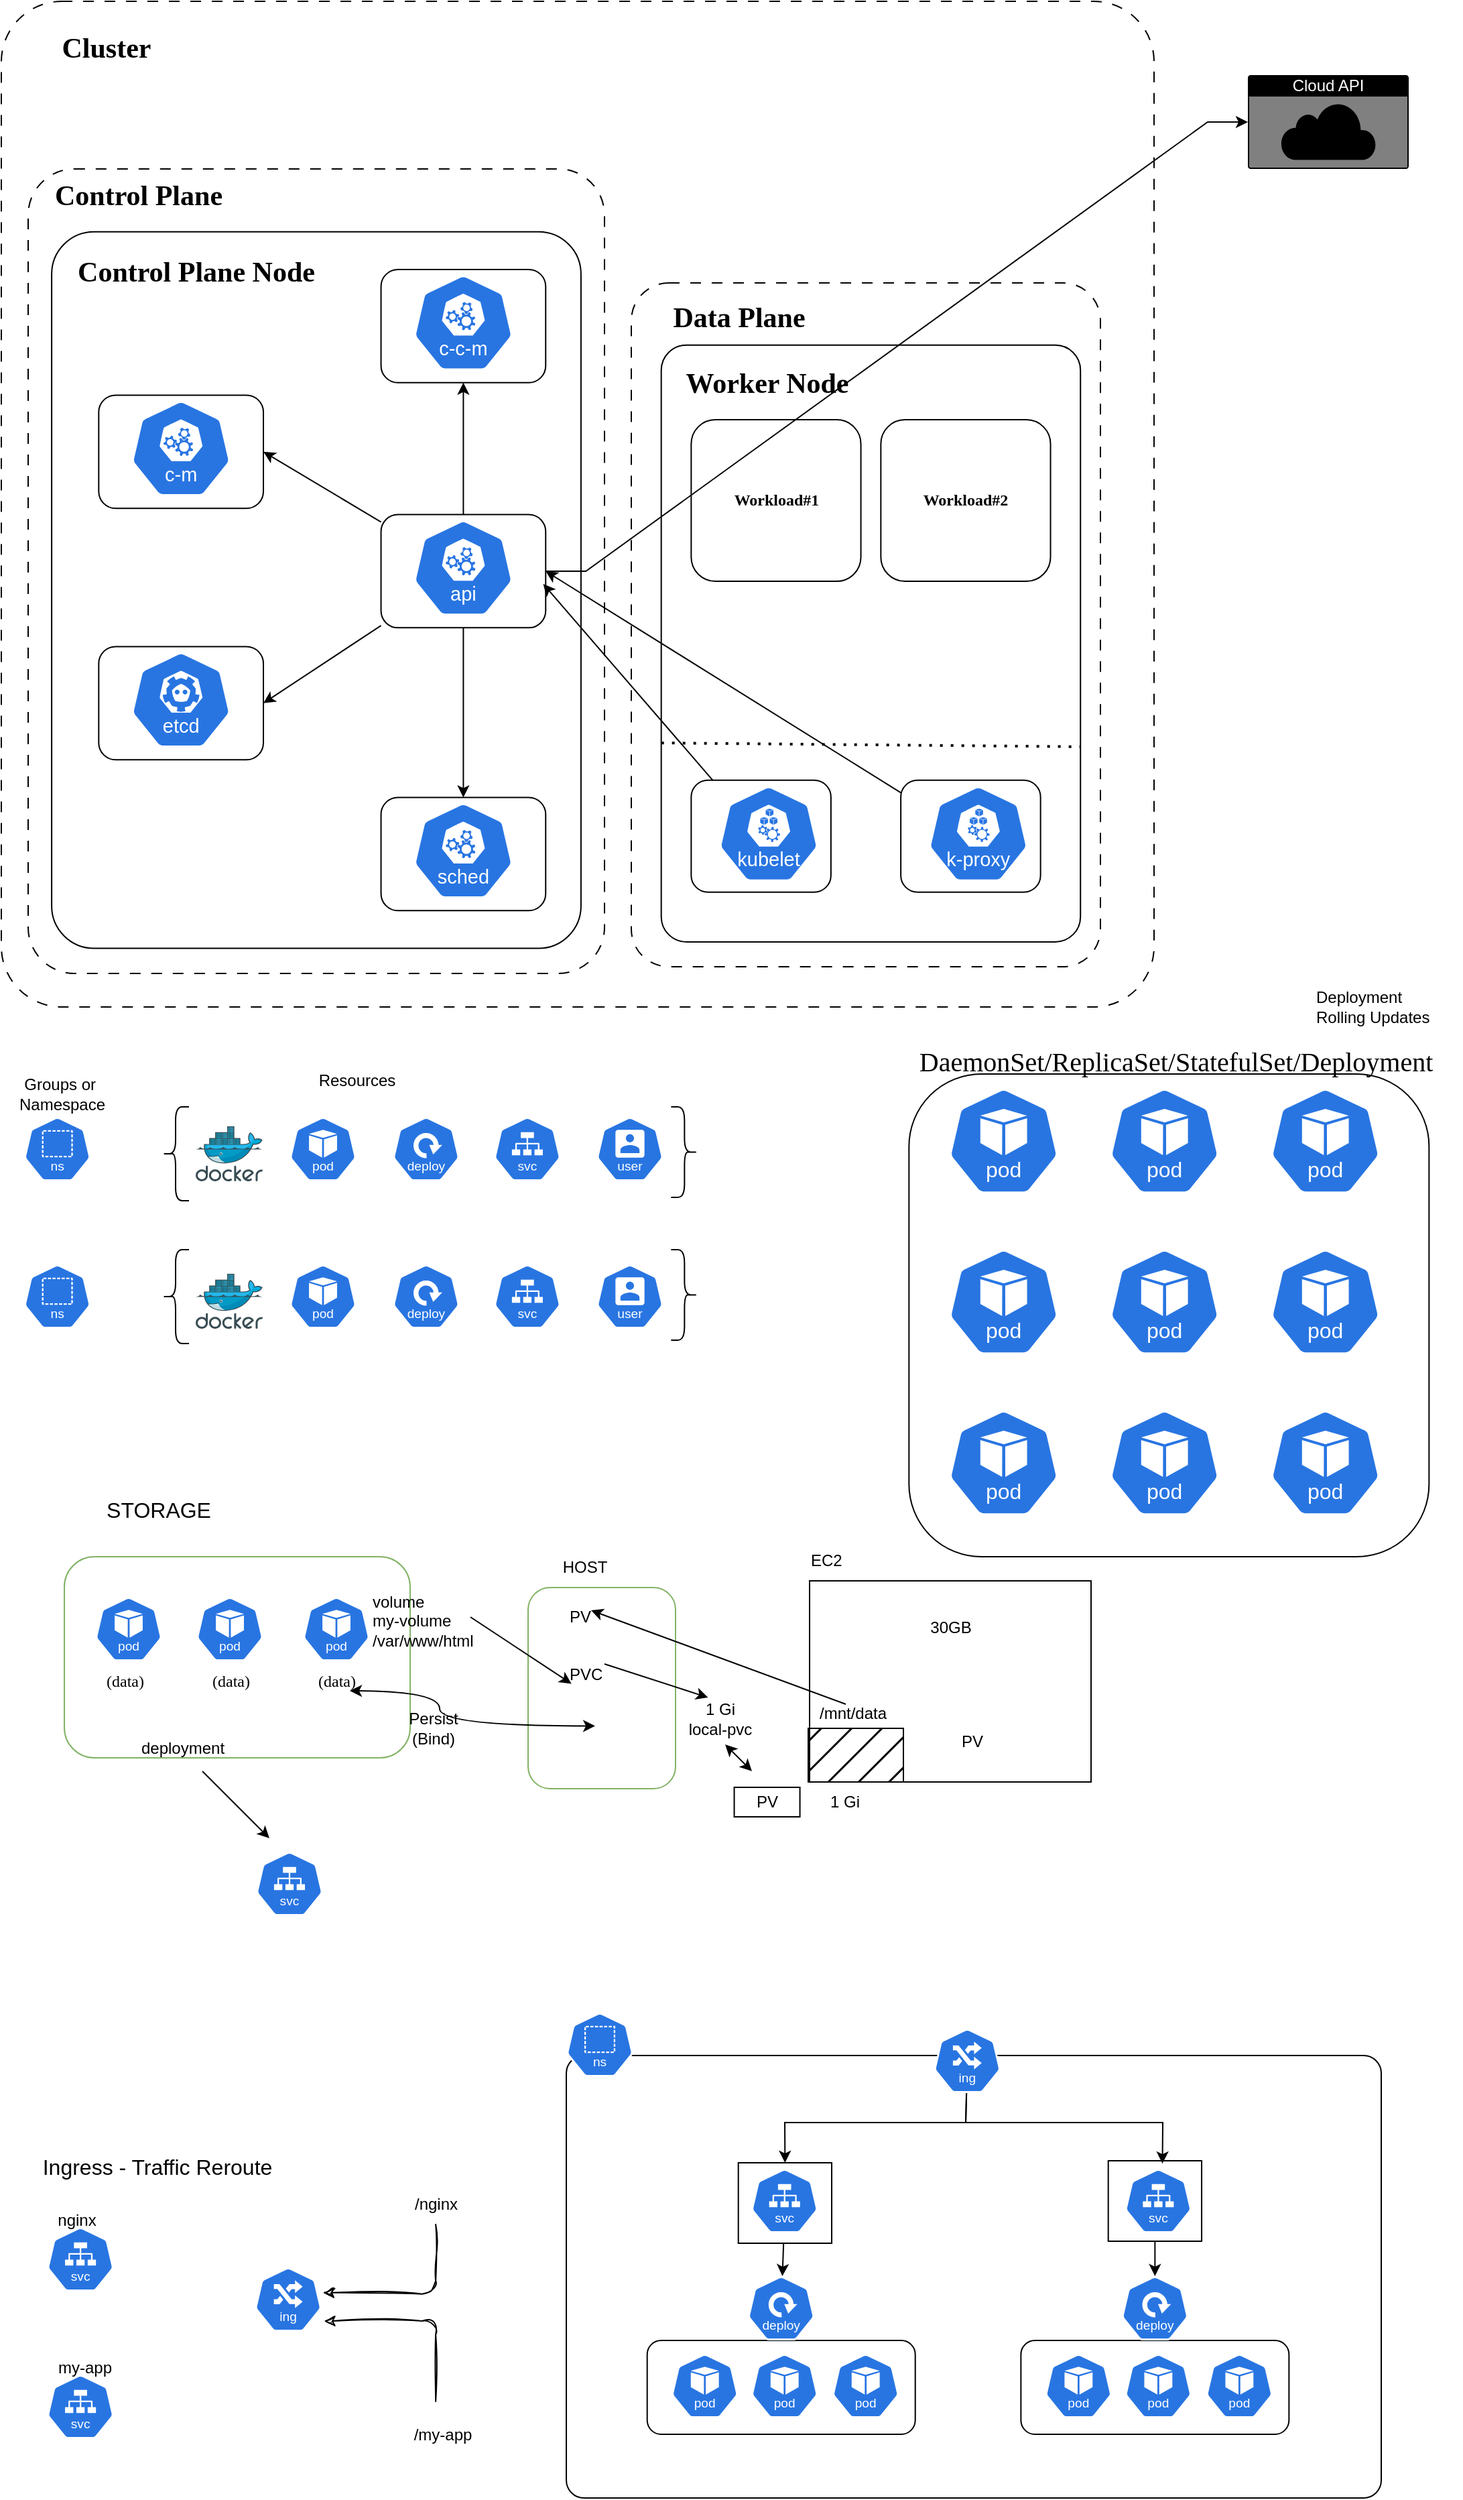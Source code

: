 <mxfile version="27.2.0">
  <diagram id="0InjhLnmFeNZufS4UHry" name="k8s Architecture">
    <mxGraphModel dx="1426" dy="759" grid="1" gridSize="10" guides="1" tooltips="1" connect="1" arrows="1" fold="1" page="1" pageScale="1" pageWidth="1100" pageHeight="850" math="0" shadow="0">
      <root>
        <mxCell id="0" />
        <mxCell id="1" parent="0" />
        <mxCell id="144" value="" style="rounded=1;whiteSpace=wrap;html=1;arcSize=4;" parent="1" vertex="1">
          <mxGeometry x="431.51" y="1542" width="608" height="330" as="geometry" />
        </mxCell>
        <mxCell id="146" value="" style="rounded=0;whiteSpace=wrap;html=1;" parent="1" vertex="1">
          <mxGeometry x="835.85" y="1620.5" width="69.66" height="60" as="geometry" />
        </mxCell>
        <mxCell id="150" style="edgeStyle=none;html=1;" parent="1" source="145" target="134" edge="1">
          <mxGeometry relative="1" as="geometry" />
        </mxCell>
        <mxCell id="145" value="" style="rounded=0;whiteSpace=wrap;html=1;" parent="1" vertex="1">
          <mxGeometry x="559.85" y="1622" width="69.66" height="60" as="geometry" />
        </mxCell>
        <mxCell id="87" value="" style="rounded=1;whiteSpace=wrap;html=1;fillColor=none;strokeColor=#82b366;" parent="1" vertex="1">
          <mxGeometry x="57" y="1170" width="258" height="150" as="geometry" />
        </mxCell>
        <mxCell id="62" value="" style="rounded=1;whiteSpace=wrap;html=1;" parent="1" vertex="1">
          <mxGeometry x="687.17" y="810" width="388" height="360" as="geometry" />
        </mxCell>
        <mxCell id="2" value="" style="rounded=1;whiteSpace=wrap;html=1;arcSize=6;dashed=1;dashPattern=8 8;" parent="1" vertex="1">
          <mxGeometry x="10" y="10" width="860" height="750" as="geometry" />
        </mxCell>
        <mxCell id="4" value="" style="rounded=1;whiteSpace=wrap;html=1;arcSize=8;dashed=1;dashPattern=8 8;container=0;" parent="1" vertex="1">
          <mxGeometry x="480" y="220" width="350" height="510" as="geometry" />
        </mxCell>
        <mxCell id="6" value="" style="rounded=1;whiteSpace=wrap;html=1;arcSize=6;container=0;" parent="1" vertex="1">
          <mxGeometry x="502.34" y="266.364" width="312.766" height="445.091" as="geometry" />
        </mxCell>
        <mxCell id="7" value="" style="endArrow=none;dashed=1;html=1;dashPattern=1 3;strokeWidth=2;entryX=1;entryY=0.673;entryDx=0;entryDy=0;entryPerimeter=0;" parent="1" target="6" edge="1">
          <mxGeometry width="50" height="50" relative="1" as="geometry">
            <mxPoint x="502.34" y="563.091" as="sourcePoint" />
            <mxPoint x="539.574" y="516.727" as="targetPoint" />
          </mxGeometry>
        </mxCell>
        <mxCell id="13" value="" style="rounded=1;whiteSpace=wrap;html=1;container=0;" parent="1" vertex="1">
          <mxGeometry x="524.681" y="590.909" width="104.255" height="83.455" as="geometry" />
        </mxCell>
        <mxCell id="14" value="" style="rounded=1;whiteSpace=wrap;html=1;container=0;" parent="1" vertex="1">
          <mxGeometry x="681.064" y="590.909" width="104.255" height="83.455" as="geometry" />
        </mxCell>
        <mxCell id="16" value="&lt;font data-font-src=&quot;https://fonts.googleapis.com/css?family=Indie+Flower&quot; face=&quot;Indie Flower&quot;&gt;&lt;b&gt;Workload#1&lt;/b&gt;&lt;/font&gt;" style="rounded=1;whiteSpace=wrap;html=1;container=0;" parent="1" vertex="1">
          <mxGeometry x="524.681" y="322" width="126.596" height="120.545" as="geometry" />
        </mxCell>
        <mxCell id="17" value="&lt;font data-font-src=&quot;https://fonts.googleapis.com/css?family=Indie+Flower&quot; face=&quot;Indie Flower&quot;&gt;&lt;b&gt;Workload#2&lt;/b&gt;&lt;/font&gt;" style="rounded=1;whiteSpace=wrap;html=1;container=0;" parent="1" vertex="1">
          <mxGeometry x="666.17" y="322" width="126.596" height="120.545" as="geometry" />
        </mxCell>
        <mxCell id="26" value="" style="aspect=fixed;sketch=0;html=1;dashed=0;whitespace=wrap;verticalLabelPosition=bottom;verticalAlign=top;fillColor=#2875E2;strokeColor=#ffffff;points=[[0.005,0.63,0],[0.1,0.2,0],[0.9,0.2,0],[0.5,0,0],[0.995,0.63,0],[0.72,0.99,0],[0.5,1,0],[0.28,0.99,0]];shape=mxgraph.kubernetes.icon2;kubernetesLabel=1;prIcon=k_proxy;container=0;" parent="1" vertex="1">
          <mxGeometry x="701.17" y="594.618" width="75.469" height="72.45" as="geometry" />
        </mxCell>
        <mxCell id="27" value="" style="aspect=fixed;sketch=0;html=1;dashed=0;whitespace=wrap;verticalLabelPosition=bottom;verticalAlign=top;fillColor=#2875E2;strokeColor=#ffffff;points=[[0.005,0.63,0],[0.1,0.2,0],[0.9,0.2,0],[0.5,0,0],[0.995,0.63,0],[0.72,0.99,0],[0.5,1,0],[0.28,0.99,0]];shape=mxgraph.kubernetes.icon2;kubernetesLabel=1;prIcon=kubelet;container=0;" parent="1" vertex="1">
          <mxGeometry x="544.787" y="594.618" width="75.469" height="72.45" as="geometry" />
        </mxCell>
        <mxCell id="3" value="" style="rounded=1;whiteSpace=wrap;html=1;arcSize=8;dashed=1;dashPattern=8 8;container=0;" parent="1" vertex="1">
          <mxGeometry x="30" y="135" width="430" height="600" as="geometry" />
        </mxCell>
        <mxCell id="5" value="" style="rounded=1;whiteSpace=wrap;html=1;arcSize=8;container=0;" parent="1" vertex="1">
          <mxGeometry x="47.551" y="181.875" width="394.898" height="534.375" as="geometry" />
        </mxCell>
        <mxCell id="8" value="" style="rounded=1;whiteSpace=wrap;html=1;container=0;" parent="1" vertex="1">
          <mxGeometry x="293.265" y="210" width="122.857" height="84.375" as="geometry" />
        </mxCell>
        <mxCell id="39" style="edgeStyle=none;html=1;entryX=0.5;entryY=1;entryDx=0;entryDy=0;" parent="1" source="9" target="8" edge="1">
          <mxGeometry relative="1" as="geometry" />
        </mxCell>
        <mxCell id="41" style="edgeStyle=none;html=1;entryX=0.5;entryY=0;entryDx=0;entryDy=0;" parent="1" source="9" target="10" edge="1">
          <mxGeometry relative="1" as="geometry" />
        </mxCell>
        <mxCell id="42" style="edgeStyle=none;html=1;entryX=1;entryY=0.5;entryDx=0;entryDy=0;" parent="1" source="9" target="12" edge="1">
          <mxGeometry relative="1" as="geometry" />
        </mxCell>
        <mxCell id="43" style="edgeStyle=none;html=1;entryX=1;entryY=0.5;entryDx=0;entryDy=0;" parent="1" source="9" target="11" edge="1">
          <mxGeometry relative="1" as="geometry" />
        </mxCell>
        <mxCell id="i6A4bp0ibLuV1cn4jNwl-45" style="edgeStyle=entityRelationEdgeStyle;rounded=0;orthogonalLoop=1;jettySize=auto;html=1;elbow=vertical;" parent="1" source="9" target="33" edge="1">
          <mxGeometry relative="1" as="geometry" />
        </mxCell>
        <mxCell id="9" value="" style="rounded=1;whiteSpace=wrap;html=1;container=0;" parent="1" vertex="1">
          <mxGeometry x="293.265" y="392.812" width="122.857" height="84.375" as="geometry" />
        </mxCell>
        <mxCell id="10" value="" style="rounded=1;whiteSpace=wrap;html=1;container=0;" parent="1" vertex="1">
          <mxGeometry x="293.265" y="603.75" width="122.857" height="84.375" as="geometry" />
        </mxCell>
        <mxCell id="11" value="" style="rounded=1;whiteSpace=wrap;html=1;container=0;" parent="1" vertex="1">
          <mxGeometry x="82.653" y="491.25" width="122.857" height="84.375" as="geometry" />
        </mxCell>
        <mxCell id="12" value="" style="rounded=1;whiteSpace=wrap;html=1;container=0;" parent="1" vertex="1">
          <mxGeometry x="82.653" y="303.75" width="122.857" height="84.375" as="geometry" />
        </mxCell>
        <mxCell id="22" value="" style="aspect=fixed;sketch=0;html=1;dashed=0;whitespace=wrap;verticalLabelPosition=bottom;verticalAlign=top;fillColor=#2875E2;strokeColor=#ffffff;points=[[0.005,0.63,0],[0.1,0.2,0],[0.9,0.2,0],[0.5,0,0],[0.995,0.63,0],[0.72,0.99,0],[0.5,1,0],[0.28,0.99,0]];shape=mxgraph.kubernetes.icon2;kubernetesLabel=1;prIcon=c_c_m;container=0;" parent="1" vertex="1">
          <mxGeometry x="316.959" y="213.488" width="75.469" height="72.451" as="geometry" />
        </mxCell>
        <mxCell id="23" value="" style="aspect=fixed;sketch=0;html=1;dashed=0;whitespace=wrap;verticalLabelPosition=bottom;verticalAlign=top;fillColor=#2875E2;strokeColor=#ffffff;points=[[0.005,0.63,0],[0.1,0.2,0],[0.9,0.2,0],[0.5,0,0],[0.995,0.63,0],[0.72,0.99,0],[0.5,1,0],[0.28,0.99,0]];shape=mxgraph.kubernetes.icon2;kubernetesLabel=1;prIcon=api;container=0;" parent="1" vertex="1">
          <mxGeometry x="316.959" y="396.3" width="75.469" height="72.45" as="geometry" />
        </mxCell>
        <mxCell id="24" value="" style="aspect=fixed;sketch=0;html=1;dashed=0;whitespace=wrap;verticalLabelPosition=bottom;verticalAlign=top;fillColor=#2875E2;strokeColor=#ffffff;points=[[0.005,0.63,0],[0.1,0.2,0],[0.9,0.2,0],[0.5,0,0],[0.995,0.63,0],[0.72,0.99,0],[0.5,1,0],[0.28,0.99,0]];shape=mxgraph.kubernetes.icon2;kubernetesLabel=1;prIcon=c_m;container=0;" parent="1" vertex="1">
          <mxGeometry x="106.347" y="307.238" width="75.469" height="72.451" as="geometry" />
        </mxCell>
        <mxCell id="25" value="" style="aspect=fixed;sketch=0;html=1;dashed=0;whitespace=wrap;verticalLabelPosition=bottom;verticalAlign=top;fillColor=#2875E2;strokeColor=#ffffff;points=[[0.005,0.63,0],[0.1,0.2,0],[0.9,0.2,0],[0.5,0,0],[0.995,0.63,0],[0.72,0.99,0],[0.5,1,0],[0.28,0.99,0]];shape=mxgraph.kubernetes.icon2;kubernetesLabel=1;prIcon=etcd;container=0;" parent="1" vertex="1">
          <mxGeometry x="106.347" y="494.738" width="75.469" height="72.451" as="geometry" />
        </mxCell>
        <mxCell id="28" value="" style="aspect=fixed;sketch=0;html=1;dashed=0;whitespace=wrap;verticalLabelPosition=bottom;verticalAlign=top;fillColor=#2875E2;strokeColor=#ffffff;points=[[0.005,0.63,0],[0.1,0.2,0],[0.9,0.2,0],[0.5,0,0],[0.995,0.63,0],[0.72,0.99,0],[0.5,1,0],[0.28,0.99,0]];shape=mxgraph.kubernetes.icon2;kubernetesLabel=1;prIcon=sched;container=0;" parent="1" vertex="1">
          <mxGeometry x="316.959" y="607.237" width="75.469" height="72.451" as="geometry" />
        </mxCell>
        <mxCell id="33" value="Cloud API" style="html=1;whiteSpace=wrap;strokeColor=none;fillColor=#000000;labelPosition=center;verticalLabelPosition=middle;verticalAlign=top;align=center;fontSize=12;outlineConnect=0;spacingTop=-6;fontColor=#FFFFFF;sketch=0;shape=mxgraph.sitemap.cloud;" parent="1" vertex="1">
          <mxGeometry x="940" y="65" width="120" height="70" as="geometry" />
        </mxCell>
        <mxCell id="34" value="&lt;font face=&quot;Indie Flower&quot; style=&quot;font-size: 21px;&quot;&gt;&lt;b&gt;Cluster&lt;/b&gt;&lt;/font&gt;" style="text;html=1;align=center;verticalAlign=middle;resizable=0;points=[];autosize=1;strokeColor=none;fillColor=none;sketch=1;curveFitting=1;jiggle=2;" parent="1" vertex="1">
          <mxGeometry x="47.55" y="25" width="80" height="40" as="geometry" />
        </mxCell>
        <mxCell id="35" value="&lt;font face=&quot;Indie Flower&quot; style=&quot;font-size: 21px;&quot;&gt;&lt;b&gt;Control Plane&lt;/b&gt;&lt;/font&gt;" style="text;html=1;align=center;verticalAlign=middle;resizable=0;points=[];autosize=1;strokeColor=none;fillColor=none;sketch=1;curveFitting=1;jiggle=2;" parent="1" vertex="1">
          <mxGeometry x="41.82" y="135" width="140" height="40" as="geometry" />
        </mxCell>
        <mxCell id="36" value="&lt;font face=&quot;Indie Flower&quot; style=&quot;font-size: 21px;&quot;&gt;&lt;b&gt;Worker Node&lt;/b&gt;&lt;/font&gt;" style="text;html=1;align=center;verticalAlign=middle;resizable=0;points=[];autosize=1;strokeColor=none;fillColor=none;sketch=1;curveFitting=1;jiggle=2;" parent="1" vertex="1">
          <mxGeometry x="511.28" y="275" width="140" height="40" as="geometry" />
        </mxCell>
        <mxCell id="37" value="&lt;font face=&quot;Indie Flower&quot; style=&quot;font-size: 21px;&quot;&gt;&lt;b&gt;Control Plane Node&lt;/b&gt;&lt;/font&gt;" style="text;html=1;align=center;verticalAlign=middle;resizable=0;points=[];autosize=1;strokeColor=none;fillColor=none;sketch=1;curveFitting=1;jiggle=2;" parent="1" vertex="1">
          <mxGeometry x="60.0" y="192" width="190" height="40" as="geometry" />
        </mxCell>
        <mxCell id="38" value="&lt;font face=&quot;Indie Flower&quot; style=&quot;font-size: 21px;&quot;&gt;&lt;b&gt;Data Plane&lt;/b&gt;&lt;/font&gt;" style="text;html=1;align=center;verticalAlign=middle;resizable=0;points=[];autosize=1;strokeColor=none;fillColor=none;sketch=1;curveFitting=1;jiggle=2;" parent="1" vertex="1">
          <mxGeometry x="500.26" y="226" width="120" height="40" as="geometry" />
        </mxCell>
        <mxCell id="44" style="edgeStyle=none;html=1;entryX=0.985;entryY=0.613;entryDx=0;entryDy=0;entryPerimeter=0;" parent="1" source="13" target="9" edge="1">
          <mxGeometry relative="1" as="geometry" />
        </mxCell>
        <mxCell id="45" style="edgeStyle=none;html=1;entryX=1;entryY=0.5;entryDx=0;entryDy=0;" parent="1" source="14" target="9" edge="1">
          <mxGeometry relative="1" as="geometry" />
        </mxCell>
        <mxCell id="46" value="" style="aspect=fixed;sketch=0;html=1;dashed=0;whitespace=wrap;verticalLabelPosition=bottom;verticalAlign=top;fillColor=#2875E2;strokeColor=#ffffff;points=[[0.005,0.63,0],[0.1,0.2,0],[0.9,0.2,0],[0.5,0,0],[0.995,0.63,0],[0.72,0.99,0],[0.5,1,0],[0.28,0.99,0]];shape=mxgraph.kubernetes.icon2;kubernetesLabel=1;prIcon=pod" parent="1" vertex="1">
          <mxGeometry x="716.17" y="820" width="83.34" height="80" as="geometry" />
        </mxCell>
        <mxCell id="52" value="" style="aspect=fixed;sketch=0;html=1;dashed=0;whitespace=wrap;verticalLabelPosition=bottom;verticalAlign=top;fillColor=#2875E2;strokeColor=#ffffff;points=[[0.005,0.63,0],[0.1,0.2,0],[0.9,0.2,0],[0.5,0,0],[0.995,0.63,0],[0.72,0.99,0],[0.5,1,0],[0.28,0.99,0]];shape=mxgraph.kubernetes.icon2;kubernetesLabel=1;prIcon=pod" parent="1" vertex="1">
          <mxGeometry x="836.17" y="820" width="83.34" height="80" as="geometry" />
        </mxCell>
        <mxCell id="53" value="" style="aspect=fixed;sketch=0;html=1;dashed=0;whitespace=wrap;verticalLabelPosition=bottom;verticalAlign=top;fillColor=#2875E2;strokeColor=#ffffff;points=[[0.005,0.63,0],[0.1,0.2,0],[0.9,0.2,0],[0.5,0,0],[0.995,0.63,0],[0.72,0.99,0],[0.5,1,0],[0.28,0.99,0]];shape=mxgraph.kubernetes.icon2;kubernetesLabel=1;prIcon=pod" parent="1" vertex="1">
          <mxGeometry x="956.17" y="820" width="83.34" height="80" as="geometry" />
        </mxCell>
        <mxCell id="54" value="" style="aspect=fixed;sketch=0;html=1;dashed=0;whitespace=wrap;verticalLabelPosition=bottom;verticalAlign=top;fillColor=#2875E2;strokeColor=#ffffff;points=[[0.005,0.63,0],[0.1,0.2,0],[0.9,0.2,0],[0.5,0,0],[0.995,0.63,0],[0.72,0.99,0],[0.5,1,0],[0.28,0.99,0]];shape=mxgraph.kubernetes.icon2;kubernetesLabel=1;prIcon=pod" parent="1" vertex="1">
          <mxGeometry x="716.17" y="940" width="83.34" height="80" as="geometry" />
        </mxCell>
        <mxCell id="55" value="" style="aspect=fixed;sketch=0;html=1;dashed=0;whitespace=wrap;verticalLabelPosition=bottom;verticalAlign=top;fillColor=#2875E2;strokeColor=#ffffff;points=[[0.005,0.63,0],[0.1,0.2,0],[0.9,0.2,0],[0.5,0,0],[0.995,0.63,0],[0.72,0.99,0],[0.5,1,0],[0.28,0.99,0]];shape=mxgraph.kubernetes.icon2;kubernetesLabel=1;prIcon=pod" parent="1" vertex="1">
          <mxGeometry x="836.17" y="940" width="83.34" height="80" as="geometry" />
        </mxCell>
        <mxCell id="56" value="" style="aspect=fixed;sketch=0;html=1;dashed=0;whitespace=wrap;verticalLabelPosition=bottom;verticalAlign=top;fillColor=#2875E2;strokeColor=#ffffff;points=[[0.005,0.63,0],[0.1,0.2,0],[0.9,0.2,0],[0.5,0,0],[0.995,0.63,0],[0.72,0.99,0],[0.5,1,0],[0.28,0.99,0]];shape=mxgraph.kubernetes.icon2;kubernetesLabel=1;prIcon=pod" parent="1" vertex="1">
          <mxGeometry x="956.17" y="940" width="83.34" height="80" as="geometry" />
        </mxCell>
        <mxCell id="57" value="" style="aspect=fixed;sketch=0;html=1;dashed=0;whitespace=wrap;verticalLabelPosition=bottom;verticalAlign=top;fillColor=#2875E2;strokeColor=#ffffff;points=[[0.005,0.63,0],[0.1,0.2,0],[0.9,0.2,0],[0.5,0,0],[0.995,0.63,0],[0.72,0.99,0],[0.5,1,0],[0.28,0.99,0]];shape=mxgraph.kubernetes.icon2;kubernetesLabel=1;prIcon=pod" parent="1" vertex="1">
          <mxGeometry x="716.17" y="1060" width="83.34" height="80" as="geometry" />
        </mxCell>
        <mxCell id="58" value="" style="aspect=fixed;sketch=0;html=1;dashed=0;whitespace=wrap;verticalLabelPosition=bottom;verticalAlign=top;fillColor=#2875E2;strokeColor=#ffffff;points=[[0.005,0.63,0],[0.1,0.2,0],[0.9,0.2,0],[0.5,0,0],[0.995,0.63,0],[0.72,0.99,0],[0.5,1,0],[0.28,0.99,0]];shape=mxgraph.kubernetes.icon2;kubernetesLabel=1;prIcon=pod" parent="1" vertex="1">
          <mxGeometry x="836.17" y="1060" width="83.34" height="80" as="geometry" />
        </mxCell>
        <mxCell id="59" value="" style="aspect=fixed;sketch=0;html=1;dashed=0;whitespace=wrap;verticalLabelPosition=bottom;verticalAlign=top;fillColor=#2875E2;strokeColor=#ffffff;points=[[0.005,0.63,0],[0.1,0.2,0],[0.9,0.2,0],[0.5,0,0],[0.995,0.63,0],[0.72,0.99,0],[0.5,1,0],[0.28,0.99,0]];shape=mxgraph.kubernetes.icon2;kubernetesLabel=1;prIcon=pod" parent="1" vertex="1">
          <mxGeometry x="956.17" y="1060" width="83.34" height="80" as="geometry" />
        </mxCell>
        <mxCell id="60" value="&lt;font style=&quot;font-size: 20px;&quot; data-font-src=&quot;https://fonts.googleapis.com/css?family=Indie+Flower&quot; face=&quot;Indie Flower&quot;&gt;DaemonSet/ReplicaSet/StatefulSet/Deployment&lt;/font&gt;" style="text;html=1;align=center;verticalAlign=middle;resizable=0;points=[];autosize=1;strokeColor=none;fillColor=none;" parent="1" vertex="1">
          <mxGeometry x="676.17" y="780" width="420" height="40" as="geometry" />
        </mxCell>
        <mxCell id="61" value="Deployment&lt;br&gt;Rolling Updates" style="text;html=1;align=left;verticalAlign=middle;resizable=0;points=[];autosize=1;strokeColor=none;fillColor=none;" parent="1" vertex="1">
          <mxGeometry x="989.35" y="740" width="110" height="40" as="geometry" />
        </mxCell>
        <mxCell id="64" value="" style="aspect=fixed;sketch=0;html=1;dashed=0;whitespace=wrap;verticalLabelPosition=bottom;verticalAlign=top;fillColor=#2875E2;strokeColor=#ffffff;points=[[0.005,0.63,0],[0.1,0.2,0],[0.9,0.2,0],[0.5,0,0],[0.995,0.63,0],[0.72,0.99,0],[0.5,1,0],[0.28,0.99,0]];shape=mxgraph.kubernetes.icon2;kubernetesLabel=1;prIcon=pod" parent="1" vertex="1">
          <mxGeometry x="225" y="842" width="50" height="48" as="geometry" />
        </mxCell>
        <mxCell id="65" value="" style="aspect=fixed;sketch=0;html=1;dashed=0;whitespace=wrap;verticalLabelPosition=bottom;verticalAlign=top;fillColor=#2875E2;strokeColor=#ffffff;points=[[0.005,0.63,0],[0.1,0.2,0],[0.9,0.2,0],[0.5,0,0],[0.995,0.63,0],[0.72,0.99,0],[0.5,1,0],[0.28,0.99,0]];shape=mxgraph.kubernetes.icon2;kubernetesLabel=1;prIcon=deploy" parent="1" vertex="1">
          <mxGeometry x="301.96" y="842" width="50" height="48" as="geometry" />
        </mxCell>
        <mxCell id="66" value="" style="aspect=fixed;sketch=0;html=1;dashed=0;whitespace=wrap;verticalLabelPosition=bottom;verticalAlign=top;fillColor=#2875E2;strokeColor=#ffffff;points=[[0.005,0.63,0],[0.1,0.2,0],[0.9,0.2,0],[0.5,0,0],[0.995,0.63,0],[0.72,0.99,0],[0.5,1,0],[0.28,0.99,0]];shape=mxgraph.kubernetes.icon2;kubernetesLabel=1;prIcon=svc" parent="1" vertex="1">
          <mxGeometry x="377.45" y="842" width="50" height="48" as="geometry" />
        </mxCell>
        <mxCell id="68" value="" style="aspect=fixed;sketch=0;html=1;dashed=0;whitespace=wrap;verticalLabelPosition=bottom;verticalAlign=top;fillColor=#2875E2;strokeColor=#ffffff;points=[[0.005,0.63,0],[0.1,0.2,0],[0.9,0.2,0],[0.5,0,0],[0.995,0.63,0],[0.72,0.99,0],[0.5,1,0],[0.28,0.99,0]];shape=mxgraph.kubernetes.icon2;kubernetesLabel=1;prIcon=user" parent="1" vertex="1">
          <mxGeometry x="454" y="842" width="50" height="48" as="geometry" />
        </mxCell>
        <mxCell id="69" value="" style="image;sketch=0;aspect=fixed;html=1;points=[];align=center;fontSize=12;image=img/lib/mscae/Docker.svg;" parent="1" vertex="1">
          <mxGeometry x="155" y="849" width="50" height="41" as="geometry" />
        </mxCell>
        <mxCell id="70" value="" style="aspect=fixed;sketch=0;html=1;dashed=0;whitespace=wrap;verticalLabelPosition=bottom;verticalAlign=top;fillColor=#2875E2;strokeColor=#ffffff;points=[[0.005,0.63,0],[0.1,0.2,0],[0.9,0.2,0],[0.5,0,0],[0.995,0.63,0],[0.72,0.99,0],[0.5,1,0],[0.28,0.99,0]];shape=mxgraph.kubernetes.icon2;kubernetesLabel=1;prIcon=ns" parent="1" vertex="1">
          <mxGeometry x="26.82" y="842" width="50" height="48" as="geometry" />
        </mxCell>
        <mxCell id="71" value="" style="aspect=fixed;sketch=0;html=1;dashed=0;whitespace=wrap;verticalLabelPosition=bottom;verticalAlign=top;fillColor=#2875E2;strokeColor=#ffffff;points=[[0.005,0.63,0],[0.1,0.2,0],[0.9,0.2,0],[0.5,0,0],[0.995,0.63,0],[0.72,0.99,0],[0.5,1,0],[0.28,0.99,0]];shape=mxgraph.kubernetes.icon2;kubernetesLabel=1;prIcon=pod" parent="1" vertex="1">
          <mxGeometry x="225" y="952" width="50" height="48" as="geometry" />
        </mxCell>
        <mxCell id="72" value="" style="aspect=fixed;sketch=0;html=1;dashed=0;whitespace=wrap;verticalLabelPosition=bottom;verticalAlign=top;fillColor=#2875E2;strokeColor=#ffffff;points=[[0.005,0.63,0],[0.1,0.2,0],[0.9,0.2,0],[0.5,0,0],[0.995,0.63,0],[0.72,0.99,0],[0.5,1,0],[0.28,0.99,0]];shape=mxgraph.kubernetes.icon2;kubernetesLabel=1;prIcon=deploy" parent="1" vertex="1">
          <mxGeometry x="301.96" y="952" width="50" height="48" as="geometry" />
        </mxCell>
        <mxCell id="73" value="" style="aspect=fixed;sketch=0;html=1;dashed=0;whitespace=wrap;verticalLabelPosition=bottom;verticalAlign=top;fillColor=#2875E2;strokeColor=#ffffff;points=[[0.005,0.63,0],[0.1,0.2,0],[0.9,0.2,0],[0.5,0,0],[0.995,0.63,0],[0.72,0.99,0],[0.5,1,0],[0.28,0.99,0]];shape=mxgraph.kubernetes.icon2;kubernetesLabel=1;prIcon=svc" parent="1" vertex="1">
          <mxGeometry x="377.45" y="952" width="50" height="48" as="geometry" />
        </mxCell>
        <mxCell id="74" value="" style="aspect=fixed;sketch=0;html=1;dashed=0;whitespace=wrap;verticalLabelPosition=bottom;verticalAlign=top;fillColor=#2875E2;strokeColor=#ffffff;points=[[0.005,0.63,0],[0.1,0.2,0],[0.9,0.2,0],[0.5,0,0],[0.995,0.63,0],[0.72,0.99,0],[0.5,1,0],[0.28,0.99,0]];shape=mxgraph.kubernetes.icon2;kubernetesLabel=1;prIcon=user" parent="1" vertex="1">
          <mxGeometry x="454" y="952" width="50" height="48" as="geometry" />
        </mxCell>
        <mxCell id="75" value="" style="image;sketch=0;aspect=fixed;html=1;points=[];align=center;fontSize=12;image=img/lib/mscae/Docker.svg;" parent="1" vertex="1">
          <mxGeometry x="155" y="959" width="50" height="41" as="geometry" />
        </mxCell>
        <mxCell id="76" value="" style="aspect=fixed;sketch=0;html=1;dashed=0;whitespace=wrap;verticalLabelPosition=bottom;verticalAlign=top;fillColor=#2875E2;strokeColor=#ffffff;points=[[0.005,0.63,0],[0.1,0.2,0],[0.9,0.2,0],[0.5,0,0],[0.995,0.63,0],[0.72,0.99,0],[0.5,1,0],[0.28,0.99,0]];shape=mxgraph.kubernetes.icon2;kubernetesLabel=1;prIcon=ns" parent="1" vertex="1">
          <mxGeometry x="26.82" y="952" width="50" height="48" as="geometry" />
        </mxCell>
        <mxCell id="77" value="" style="shape=curlyBracket;whiteSpace=wrap;html=1;rounded=1;labelPosition=left;verticalLabelPosition=middle;align=right;verticalAlign=middle;size=0.5;" parent="1" vertex="1">
          <mxGeometry x="130" y="834.5" width="20" height="70" as="geometry" />
        </mxCell>
        <mxCell id="78" value="" style="shape=curlyBracket;whiteSpace=wrap;html=1;rounded=1;labelPosition=left;verticalLabelPosition=middle;align=right;verticalAlign=middle;size=0.5;" parent="1" vertex="1">
          <mxGeometry x="130" y="941" width="20" height="70" as="geometry" />
        </mxCell>
        <mxCell id="79" value="" style="shape=curlyBracket;whiteSpace=wrap;html=1;rounded=1;flipH=1;labelPosition=right;verticalLabelPosition=middle;align=left;verticalAlign=middle;" parent="1" vertex="1">
          <mxGeometry x="509.68" y="834.5" width="20" height="67.5" as="geometry" />
        </mxCell>
        <mxCell id="80" value="" style="shape=curlyBracket;whiteSpace=wrap;html=1;rounded=1;flipH=1;labelPosition=right;verticalLabelPosition=middle;align=left;verticalAlign=middle;" parent="1" vertex="1">
          <mxGeometry x="509.68" y="941" width="20" height="67.5" as="geometry" />
        </mxCell>
        <mxCell id="81" value="&lt;font style=&quot;color: rgb(0, 0, 0);&quot;&gt;Groups or&amp;nbsp;&lt;br&gt;&lt;/font&gt;&lt;div style=&quot;text-align: left;&quot;&gt;&lt;span style=&quot;background-color: transparent;&quot;&gt;&lt;font style=&quot;color: rgb(0, 0, 0);&quot;&gt;Namespace&lt;/font&gt;&lt;/span&gt;&lt;/div&gt;" style="text;html=1;align=center;verticalAlign=middle;resizable=0;points=[];autosize=1;strokeColor=none;fillColor=none;" parent="1" vertex="1">
          <mxGeometry x="10" y="805" width="90" height="40" as="geometry" />
        </mxCell>
        <mxCell id="82" value="Resources" style="text;html=1;align=center;verticalAlign=middle;resizable=0;points=[];autosize=1;strokeColor=none;fillColor=none;" parent="1" vertex="1">
          <mxGeometry x="235" y="800" width="80" height="30" as="geometry" />
        </mxCell>
        <mxCell id="83" value="&lt;font style=&quot;font-size: 16px;&quot;&gt;STORAGE&lt;/font&gt;" style="text;html=1;align=center;verticalAlign=middle;resizable=0;points=[];autosize=1;strokeColor=none;fillColor=none;" parent="1" vertex="1">
          <mxGeometry x="76.82" y="1120" width="100" height="30" as="geometry" />
        </mxCell>
        <mxCell id="84" value="" style="aspect=fixed;sketch=0;html=1;dashed=0;whitespace=wrap;verticalLabelPosition=bottom;verticalAlign=top;fillColor=#2875E2;strokeColor=#ffffff;points=[[0.005,0.63,0],[0.1,0.2,0],[0.9,0.2,0],[0.5,0,0],[0.995,0.63,0],[0.72,0.99,0],[0.5,1,0],[0.28,0.99,0]];shape=mxgraph.kubernetes.icon2;kubernetesLabel=1;prIcon=pod" parent="1" vertex="1">
          <mxGeometry x="80" y="1200" width="50" height="48" as="geometry" />
        </mxCell>
        <mxCell id="85" value="" style="aspect=fixed;sketch=0;html=1;dashed=0;whitespace=wrap;verticalLabelPosition=bottom;verticalAlign=top;fillColor=#2875E2;strokeColor=#ffffff;points=[[0.005,0.63,0],[0.1,0.2,0],[0.9,0.2,0],[0.5,0,0],[0.995,0.63,0],[0.72,0.99,0],[0.5,1,0],[0.28,0.99,0]];shape=mxgraph.kubernetes.icon2;kubernetesLabel=1;prIcon=pod" parent="1" vertex="1">
          <mxGeometry x="155.51" y="1200" width="50" height="48" as="geometry" />
        </mxCell>
        <mxCell id="86" value="" style="aspect=fixed;sketch=0;html=1;dashed=0;whitespace=wrap;verticalLabelPosition=bottom;verticalAlign=top;fillColor=#2875E2;strokeColor=#ffffff;points=[[0.005,0.63,0],[0.1,0.2,0],[0.9,0.2,0],[0.5,0,0],[0.995,0.63,0],[0.72,0.99,0],[0.5,1,0],[0.28,0.99,0]];shape=mxgraph.kubernetes.icon2;kubernetesLabel=1;prIcon=pod" parent="1" vertex="1">
          <mxGeometry x="235" y="1200" width="50" height="48" as="geometry" />
        </mxCell>
        <mxCell id="88" value="&lt;font data-font-src=&quot;https://fonts.googleapis.com/css?family=Indie+Flower&quot; face=&quot;Indie Flower&quot;&gt;(data)&lt;/font&gt;" style="text;html=1;align=center;verticalAlign=middle;resizable=0;points=[];autosize=1;strokeColor=none;fillColor=none;" parent="1" vertex="1">
          <mxGeometry x="76.82" y="1248" width="50" height="30" as="geometry" />
        </mxCell>
        <mxCell id="89" value="&lt;font data-font-src=&quot;https://fonts.googleapis.com/css?family=Indie+Flower&quot; face=&quot;Indie Flower&quot;&gt;(data)&lt;/font&gt;" style="text;html=1;align=center;verticalAlign=middle;resizable=0;points=[];autosize=1;strokeColor=none;fillColor=none;" parent="1" vertex="1">
          <mxGeometry x="155.51" y="1248" width="50" height="30" as="geometry" />
        </mxCell>
        <mxCell id="90" value="&lt;font data-font-src=&quot;https://fonts.googleapis.com/css?family=Indie+Flower&quot; face=&quot;Indie Flower&quot;&gt;(data)&lt;/font&gt;" style="text;html=1;align=center;verticalAlign=middle;resizable=0;points=[];autosize=1;strokeColor=none;fillColor=none;" parent="1" vertex="1">
          <mxGeometry x="235" y="1248" width="50" height="30" as="geometry" />
        </mxCell>
        <mxCell id="91" value="" style="rounded=1;whiteSpace=wrap;html=1;fillColor=none;strokeColor=#82b366;" parent="1" vertex="1">
          <mxGeometry x="403" y="1193" width="110" height="150" as="geometry" />
        </mxCell>
        <mxCell id="92" value="HOST" style="text;html=1;align=center;verticalAlign=middle;resizable=0;points=[];autosize=1;strokeColor=none;fillColor=none;" parent="1" vertex="1">
          <mxGeometry x="415.45" y="1163" width="60" height="30" as="geometry" />
        </mxCell>
        <mxCell id="93" value="PV&lt;br&gt;&lt;br&gt;&lt;br&gt;PVC" style="text;html=1;align=left;verticalAlign=middle;resizable=0;points=[];autosize=1;strokeColor=none;fillColor=none;" parent="1" vertex="1">
          <mxGeometry x="432.45" y="1201" width="50" height="70" as="geometry" />
        </mxCell>
        <mxCell id="94" value="" style="endArrow=classic;startArrow=classic;html=1;entryX=0.455;entryY=0.688;entryDx=0;entryDy=0;entryPerimeter=0;edgeStyle=orthogonalEdgeStyle;curved=1;" parent="1" target="91" edge="1">
          <mxGeometry width="50" height="50" relative="1" as="geometry">
            <mxPoint x="270" y="1270" as="sourcePoint" />
            <mxPoint x="320" y="1220" as="targetPoint" />
          </mxGeometry>
        </mxCell>
        <mxCell id="95" value="Persist&lt;br&gt;(Bind)" style="text;html=1;align=center;verticalAlign=middle;resizable=0;points=[];autosize=1;strokeColor=none;fillColor=none;" parent="1" vertex="1">
          <mxGeometry x="301.96" y="1278" width="60" height="40" as="geometry" />
        </mxCell>
        <mxCell id="96" value="" style="rounded=0;whiteSpace=wrap;html=1;" parent="1" vertex="1">
          <mxGeometry x="613" y="1188" width="210" height="150" as="geometry" />
        </mxCell>
        <mxCell id="97" value="" style="rounded=0;whiteSpace=wrap;html=1;fillStyle=hatch;fillColor=#000000;" parent="1" vertex="1">
          <mxGeometry x="612" y="1298" width="71" height="40" as="geometry" />
        </mxCell>
        <mxCell id="98" value="&lt;font style=&quot;color: rgb(0, 0, 0);&quot;&gt;EC2&lt;/font&gt;" style="text;html=1;align=left;verticalAlign=middle;resizable=0;points=[];autosize=1;strokeColor=none;fillColor=none;" parent="1" vertex="1">
          <mxGeometry x="612" y="1158" width="50" height="30" as="geometry" />
        </mxCell>
        <mxCell id="99" value="30GB" style="text;html=1;align=center;verticalAlign=middle;resizable=0;points=[];autosize=1;strokeColor=none;fillColor=none;" parent="1" vertex="1">
          <mxGeometry x="693" y="1208" width="50" height="30" as="geometry" />
        </mxCell>
        <mxCell id="100" value="PV" style="text;html=1;align=center;verticalAlign=middle;resizable=0;points=[];autosize=1;strokeColor=none;fillColor=none;" parent="1" vertex="1">
          <mxGeometry x="714.28" y="1293" width="40" height="30" as="geometry" />
        </mxCell>
        <mxCell id="101" value="/mnt/data" style="text;html=1;align=center;verticalAlign=middle;resizable=0;points=[];autosize=1;strokeColor=none;fillColor=none;" parent="1" vertex="1">
          <mxGeometry x="610" y="1272" width="70" height="30" as="geometry" />
        </mxCell>
        <mxCell id="102" value="1 Gi" style="text;html=1;align=center;verticalAlign=middle;resizable=0;points=[];autosize=1;strokeColor=none;fillColor=none;" parent="1" vertex="1">
          <mxGeometry x="614.28" y="1338" width="50" height="30" as="geometry" />
        </mxCell>
        <mxCell id="104" value="volume&lt;br&gt;my-volume&lt;br&gt;/var/www/html" style="text;html=1;align=left;verticalAlign=middle;resizable=0;points=[];autosize=1;strokeColor=none;fillColor=none;" parent="1" vertex="1">
          <mxGeometry x="285" y="1188" width="100" height="60" as="geometry" />
        </mxCell>
        <mxCell id="105" value="" style="endArrow=classic;html=1;entryX=0.058;entryY=0.91;entryDx=0;entryDy=0;entryPerimeter=0;" parent="1" target="93" edge="1">
          <mxGeometry width="50" height="50" relative="1" as="geometry">
            <mxPoint x="360" y="1215" as="sourcePoint" />
            <mxPoint x="420" y="1215" as="targetPoint" />
          </mxGeometry>
        </mxCell>
        <mxCell id="106" value="1 Gi&lt;br&gt;local-pvc" style="text;html=1;align=center;verticalAlign=middle;resizable=0;points=[];autosize=1;strokeColor=none;fillColor=none;" parent="1" vertex="1">
          <mxGeometry x="511.28" y="1271" width="70" height="40" as="geometry" />
        </mxCell>
        <mxCell id="107" value="" style="endArrow=classic;html=1;entryX=0.371;entryY=0.1;entryDx=0;entryDy=0;entryPerimeter=0;" parent="1" target="106" edge="1">
          <mxGeometry width="50" height="50" relative="1" as="geometry">
            <mxPoint x="460" y="1250" as="sourcePoint" />
            <mxPoint x="510" y="1200" as="targetPoint" />
          </mxGeometry>
        </mxCell>
        <mxCell id="108" value="PV" style="rounded=0;whiteSpace=wrap;html=1;" parent="1" vertex="1">
          <mxGeometry x="556.78" y="1342" width="49" height="22" as="geometry" />
        </mxCell>
        <mxCell id="110" value="" style="endArrow=classic;startArrow=classic;html=1;" parent="1" edge="1">
          <mxGeometry width="50" height="50" relative="1" as="geometry">
            <mxPoint x="570" y="1330" as="sourcePoint" />
            <mxPoint x="550" y="1310" as="targetPoint" />
          </mxGeometry>
        </mxCell>
        <mxCell id="111" value="" style="endArrow=classic;html=1;entryX=0.351;entryY=0.129;entryDx=0;entryDy=0;entryPerimeter=0;" parent="1" target="93" edge="1">
          <mxGeometry width="50" height="50" relative="1" as="geometry">
            <mxPoint x="640" y="1280" as="sourcePoint" />
            <mxPoint x="690" y="1230" as="targetPoint" />
          </mxGeometry>
        </mxCell>
        <mxCell id="112" value="" style="aspect=fixed;sketch=0;html=1;dashed=0;whitespace=wrap;verticalLabelPosition=bottom;verticalAlign=top;fillColor=#2875E2;strokeColor=#ffffff;points=[[0.005,0.63,0],[0.1,0.2,0],[0.9,0.2,0],[0.5,0,0],[0.995,0.63,0],[0.72,0.99,0],[0.5,1,0],[0.28,0.99,0]];shape=mxgraph.kubernetes.icon2;kubernetesLabel=1;prIcon=svc" parent="1" vertex="1">
          <mxGeometry x="200" y="1390" width="50" height="48" as="geometry" />
        </mxCell>
        <mxCell id="113" value="" style="endArrow=classic;html=1;" parent="1" edge="1">
          <mxGeometry width="50" height="50" relative="1" as="geometry">
            <mxPoint x="160" y="1330" as="sourcePoint" />
            <mxPoint x="210" y="1380" as="targetPoint" />
          </mxGeometry>
        </mxCell>
        <mxCell id="114" value="deployment" style="text;html=1;align=center;verticalAlign=middle;resizable=0;points=[];autosize=1;strokeColor=none;fillColor=none;" parent="1" vertex="1">
          <mxGeometry x="100" y="1298" width="90" height="30" as="geometry" />
        </mxCell>
        <mxCell id="115" value="" style="aspect=fixed;sketch=0;html=1;dashed=0;whitespace=wrap;verticalLabelPosition=bottom;verticalAlign=top;fillColor=#2875E2;strokeColor=#ffffff;points=[[0.005,0.63,0],[0.1,0.2,0],[0.9,0.2,0],[0.5,0,0],[0.995,0.63,0],[0.72,0.99,0],[0.5,1,0],[0.28,0.99,0]];shape=mxgraph.kubernetes.icon2;kubernetesLabel=1;prIcon=svc" parent="1" vertex="1">
          <mxGeometry x="44.06" y="1670" width="50" height="48" as="geometry" />
        </mxCell>
        <mxCell id="116" value="&lt;font style=&quot;font-size: 16px;&quot;&gt;Ingress - Traffic Reroute&lt;/font&gt;" style="text;html=1;align=center;verticalAlign=middle;resizable=0;points=[];autosize=1;strokeColor=none;fillColor=none;" parent="1" vertex="1">
          <mxGeometry x="30.88" y="1610" width="190" height="30" as="geometry" />
        </mxCell>
        <mxCell id="117" value="" style="aspect=fixed;sketch=0;html=1;dashed=0;whitespace=wrap;verticalLabelPosition=bottom;verticalAlign=top;fillColor=#2875E2;strokeColor=#ffffff;points=[[0.005,0.63,0],[0.1,0.2,0],[0.9,0.2,0],[0.5,0,0],[0.995,0.63,0],[0.72,0.99,0],[0.5,1,0],[0.28,0.99,0]];shape=mxgraph.kubernetes.icon2;kubernetesLabel=1;prIcon=svc" parent="1" vertex="1">
          <mxGeometry x="44.06" y="1780" width="50" height="48" as="geometry" />
        </mxCell>
        <mxCell id="118" value="nginx" style="text;html=1;align=center;verticalAlign=middle;resizable=0;points=[];autosize=1;strokeColor=none;fillColor=none;sketch=1;curveFitting=1;jiggle=2;" parent="1" vertex="1">
          <mxGeometry x="40.88" y="1650" width="50" height="30" as="geometry" />
        </mxCell>
        <mxCell id="119" value="my-app" style="text;html=1;align=center;verticalAlign=middle;resizable=0;points=[];autosize=1;strokeColor=none;fillColor=none;sketch=1;curveFitting=1;jiggle=2;" parent="1" vertex="1">
          <mxGeometry x="41.71" y="1760" width="60" height="30" as="geometry" />
        </mxCell>
        <mxCell id="120" value="/nginx" style="text;html=1;align=center;verticalAlign=middle;resizable=0;points=[];autosize=1;strokeColor=none;fillColor=none;" parent="1" vertex="1">
          <mxGeometry x="304.06" y="1638" width="60" height="30" as="geometry" />
        </mxCell>
        <mxCell id="121" value="/my-app" style="text;html=1;align=center;verticalAlign=middle;resizable=0;points=[];autosize=1;strokeColor=none;fillColor=none;" parent="1" vertex="1">
          <mxGeometry x="304.06" y="1810" width="70" height="30" as="geometry" />
        </mxCell>
        <mxCell id="122" value="" style="aspect=fixed;sketch=0;html=1;dashed=0;whitespace=wrap;verticalLabelPosition=bottom;verticalAlign=top;fillColor=#2875E2;strokeColor=#ffffff;points=[[0.005,0.63,0],[0.1,0.2,0],[0.9,0.2,0],[0.5,0,0],[0.995,0.63,0],[0.72,0.99,0],[0.5,1,0],[0.28,0.99,0]];shape=mxgraph.kubernetes.icon2;kubernetesLabel=1;prIcon=ing" parent="1" vertex="1">
          <mxGeometry x="199.06" y="1700" width="50" height="48" as="geometry" />
        </mxCell>
        <mxCell id="124" style="edgeStyle=none;html=1;entryX=1.017;entryY=0.392;entryDx=0;entryDy=0;entryPerimeter=0;sketch=1;curveFitting=1;jiggle=2;" parent="1" source="120" target="122" edge="1">
          <mxGeometry relative="1" as="geometry">
            <Array as="points">
              <mxPoint x="334.06" y="1720" />
            </Array>
          </mxGeometry>
        </mxCell>
        <mxCell id="125" style="edgeStyle=none;html=1;entryX=1.033;entryY=0.833;entryDx=0;entryDy=0;entryPerimeter=0;sketch=1;curveFitting=1;jiggle=2;" parent="1" target="122" edge="1">
          <mxGeometry relative="1" as="geometry">
            <mxPoint x="334.06" y="1800" as="sourcePoint" />
            <Array as="points">
              <mxPoint x="334.06" y="1740" />
            </Array>
          </mxGeometry>
        </mxCell>
        <mxCell id="127" value="" style="rounded=1;whiteSpace=wrap;html=1;" parent="1" vertex="1">
          <mxGeometry x="491.85" y="1754.5" width="200" height="70" as="geometry" />
        </mxCell>
        <mxCell id="131" value="" style="aspect=fixed;sketch=0;html=1;dashed=0;whitespace=wrap;verticalLabelPosition=bottom;verticalAlign=top;fillColor=#2875E2;strokeColor=#ffffff;points=[[0.005,0.63,0],[0.1,0.2,0],[0.9,0.2,0],[0.5,0,0],[0.995,0.63,0],[0.72,0.99,0],[0.5,1,0],[0.28,0.99,0]];shape=mxgraph.kubernetes.icon2;kubernetesLabel=1;prIcon=pod" parent="1" vertex="1">
          <mxGeometry x="509.85" y="1764.5" width="50" height="48" as="geometry" />
        </mxCell>
        <mxCell id="132" value="" style="aspect=fixed;sketch=0;html=1;dashed=0;whitespace=wrap;verticalLabelPosition=bottom;verticalAlign=top;fillColor=#2875E2;strokeColor=#ffffff;points=[[0.005,0.63,0],[0.1,0.2,0],[0.9,0.2,0],[0.5,0,0],[0.995,0.63,0],[0.72,0.99,0],[0.5,1,0],[0.28,0.99,0]];shape=mxgraph.kubernetes.icon2;kubernetesLabel=1;prIcon=pod" parent="1" vertex="1">
          <mxGeometry x="569.36" y="1764.5" width="50" height="48" as="geometry" />
        </mxCell>
        <mxCell id="133" value="" style="aspect=fixed;sketch=0;html=1;dashed=0;whitespace=wrap;verticalLabelPosition=bottom;verticalAlign=top;fillColor=#2875E2;strokeColor=#ffffff;points=[[0.005,0.63,0],[0.1,0.2,0],[0.9,0.2,0],[0.5,0,0],[0.995,0.63,0],[0.72,0.99,0],[0.5,1,0],[0.28,0.99,0]];shape=mxgraph.kubernetes.icon2;kubernetesLabel=1;prIcon=pod" parent="1" vertex="1">
          <mxGeometry x="629.85" y="1764.5" width="50" height="48" as="geometry" />
        </mxCell>
        <mxCell id="134" value="" style="aspect=fixed;sketch=0;html=1;dashed=0;whitespace=wrap;verticalLabelPosition=bottom;verticalAlign=top;fillColor=#2875E2;strokeColor=#ffffff;points=[[0.005,0.63,0],[0.1,0.2,0],[0.9,0.2,0],[0.5,0,0],[0.995,0.63,0],[0.72,0.99,0],[0.5,1,0],[0.28,0.99,0]];shape=mxgraph.kubernetes.icon2;kubernetesLabel=1;prIcon=deploy" parent="1" vertex="1">
          <mxGeometry x="566.85" y="1706.5" width="50" height="48" as="geometry" />
        </mxCell>
        <mxCell id="135" value="" style="aspect=fixed;sketch=0;html=1;dashed=0;whitespace=wrap;verticalLabelPosition=bottom;verticalAlign=top;fillColor=#2875E2;strokeColor=#ffffff;points=[[0.005,0.63,0],[0.1,0.2,0],[0.9,0.2,0],[0.5,0,0],[0.995,0.63,0],[0.72,0.99,0],[0.5,1,0],[0.28,0.99,0]];shape=mxgraph.kubernetes.icon2;kubernetesLabel=1;prIcon=svc" parent="1" vertex="1">
          <mxGeometry x="569.36" y="1626.5" width="50" height="48" as="geometry" />
        </mxCell>
        <mxCell id="147" style="edgeStyle=none;html=1;entryX=0.5;entryY=0;entryDx=0;entryDy=0;rounded=0;curved=0;" parent="1" source="137" target="145" edge="1">
          <mxGeometry relative="1" as="geometry">
            <Array as="points">
              <mxPoint x="729.51" y="1592" />
              <mxPoint x="594.51" y="1592" />
            </Array>
          </mxGeometry>
        </mxCell>
        <mxCell id="137" value="" style="aspect=fixed;sketch=0;html=1;dashed=0;whitespace=wrap;verticalLabelPosition=bottom;verticalAlign=top;fillColor=#2875E2;strokeColor=#ffffff;points=[[0.005,0.63,0],[0.1,0.2,0],[0.9,0.2,0],[0.5,0,0],[0.995,0.63,0],[0.72,0.99,0],[0.5,1,0],[0.28,0.99,0]];shape=mxgraph.kubernetes.icon2;kubernetesLabel=1;prIcon=ing" parent="1" vertex="1">
          <mxGeometry x="705.68" y="1522" width="50" height="48" as="geometry" />
        </mxCell>
        <mxCell id="138" value="" style="rounded=1;whiteSpace=wrap;html=1;" parent="1" vertex="1">
          <mxGeometry x="770.68" y="1754.5" width="200" height="70" as="geometry" />
        </mxCell>
        <mxCell id="139" value="" style="aspect=fixed;sketch=0;html=1;dashed=0;whitespace=wrap;verticalLabelPosition=bottom;verticalAlign=top;fillColor=#2875E2;strokeColor=#ffffff;points=[[0.005,0.63,0],[0.1,0.2,0],[0.9,0.2,0],[0.5,0,0],[0.995,0.63,0],[0.72,0.99,0],[0.5,1,0],[0.28,0.99,0]];shape=mxgraph.kubernetes.icon2;kubernetesLabel=1;prIcon=pod" parent="1" vertex="1">
          <mxGeometry x="788.68" y="1764.5" width="50" height="48" as="geometry" />
        </mxCell>
        <mxCell id="140" value="" style="aspect=fixed;sketch=0;html=1;dashed=0;whitespace=wrap;verticalLabelPosition=bottom;verticalAlign=top;fillColor=#2875E2;strokeColor=#ffffff;points=[[0.005,0.63,0],[0.1,0.2,0],[0.9,0.2,0],[0.5,0,0],[0.995,0.63,0],[0.72,0.99,0],[0.5,1,0],[0.28,0.99,0]];shape=mxgraph.kubernetes.icon2;kubernetesLabel=1;prIcon=pod" parent="1" vertex="1">
          <mxGeometry x="848.19" y="1764.5" width="50" height="48" as="geometry" />
        </mxCell>
        <mxCell id="141" value="" style="aspect=fixed;sketch=0;html=1;dashed=0;whitespace=wrap;verticalLabelPosition=bottom;verticalAlign=top;fillColor=#2875E2;strokeColor=#ffffff;points=[[0.005,0.63,0],[0.1,0.2,0],[0.9,0.2,0],[0.5,0,0],[0.995,0.63,0],[0.72,0.99,0],[0.5,1,0],[0.28,0.99,0]];shape=mxgraph.kubernetes.icon2;kubernetesLabel=1;prIcon=pod" parent="1" vertex="1">
          <mxGeometry x="908.68" y="1764.5" width="50" height="48" as="geometry" />
        </mxCell>
        <mxCell id="142" value="" style="aspect=fixed;sketch=0;html=1;dashed=0;whitespace=wrap;verticalLabelPosition=bottom;verticalAlign=top;fillColor=#2875E2;strokeColor=#ffffff;points=[[0.005,0.63,0],[0.1,0.2,0],[0.9,0.2,0],[0.5,0,0],[0.995,0.63,0],[0.72,0.99,0],[0.5,1,0],[0.28,0.99,0]];shape=mxgraph.kubernetes.icon2;kubernetesLabel=1;prIcon=deploy" parent="1" vertex="1">
          <mxGeometry x="845.68" y="1706.5" width="50" height="48" as="geometry" />
        </mxCell>
        <mxCell id="143" value="" style="aspect=fixed;sketch=0;html=1;dashed=0;whitespace=wrap;verticalLabelPosition=bottom;verticalAlign=top;fillColor=#2875E2;strokeColor=#ffffff;points=[[0.005,0.63,0],[0.1,0.2,0],[0.9,0.2,0],[0.5,0,0],[0.995,0.63,0],[0.72,0.99,0],[0.5,1,0],[0.28,0.99,0]];shape=mxgraph.kubernetes.icon2;kubernetesLabel=1;prIcon=svc" parent="1" vertex="1">
          <mxGeometry x="848.19" y="1626.5" width="50" height="48" as="geometry" />
        </mxCell>
        <mxCell id="148" style="edgeStyle=none;html=1;entryX=0.58;entryY=0.035;entryDx=0;entryDy=0;entryPerimeter=0;rounded=0;curved=0;" parent="1" source="137" target="146" edge="1">
          <mxGeometry relative="1" as="geometry">
            <Array as="points">
              <mxPoint x="729.51" y="1592" />
              <mxPoint x="876.51" y="1592" />
            </Array>
          </mxGeometry>
        </mxCell>
        <mxCell id="149" style="edgeStyle=none;html=1;entryX=0.5;entryY=0;entryDx=0;entryDy=0;entryPerimeter=0;" parent="1" source="146" target="142" edge="1">
          <mxGeometry relative="1" as="geometry" />
        </mxCell>
        <mxCell id="151" value="" style="aspect=fixed;sketch=0;html=1;dashed=0;whitespace=wrap;verticalLabelPosition=bottom;verticalAlign=top;fillColor=#2875E2;strokeColor=#ffffff;points=[[0.005,0.63,0],[0.1,0.2,0],[0.9,0.2,0],[0.5,0,0],[0.995,0.63,0],[0.72,0.99,0],[0.5,1,0],[0.28,0.99,0]];shape=mxgraph.kubernetes.icon2;kubernetesLabel=1;prIcon=ns" parent="1" vertex="1">
          <mxGeometry x="431.51" y="1510" width="50" height="48" as="geometry" />
        </mxCell>
      </root>
    </mxGraphModel>
  </diagram>
</mxfile>
